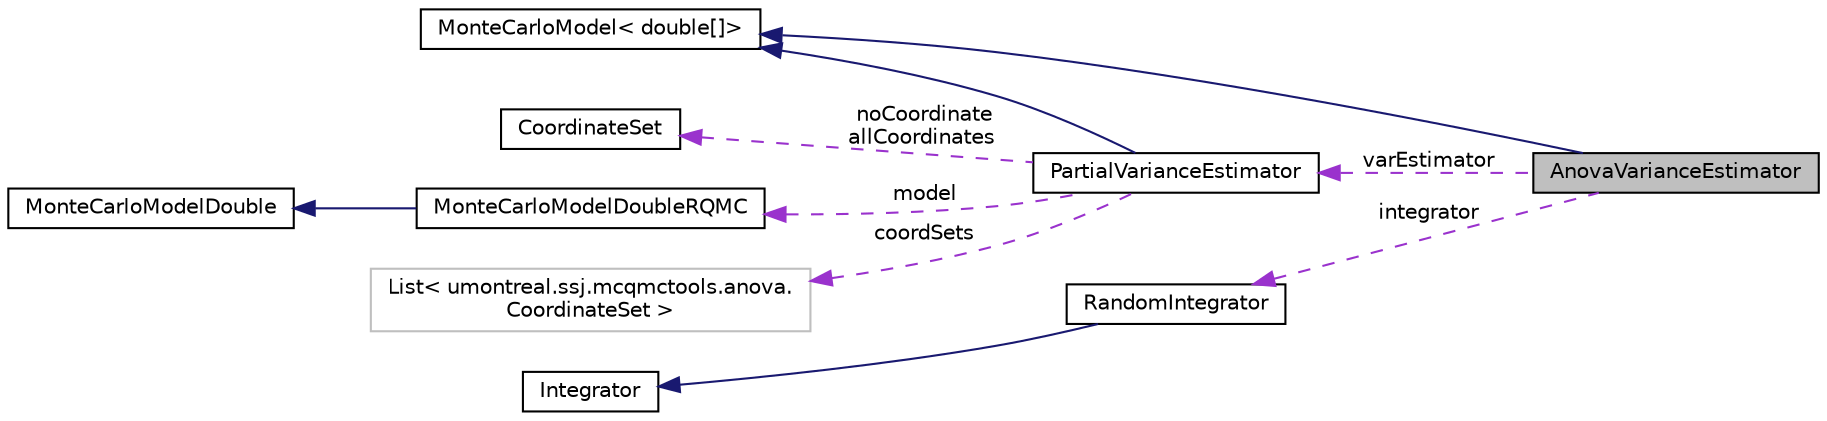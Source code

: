 digraph "AnovaVarianceEstimator"
{
 // INTERACTIVE_SVG=YES
  bgcolor="transparent";
  edge [fontname="Helvetica",fontsize="10",labelfontname="Helvetica",labelfontsize="10"];
  node [fontname="Helvetica",fontsize="10",shape=record];
  rankdir="LR";
  Node2 [label="AnovaVarianceEstimator",height=0.2,width=0.4,color="black", fillcolor="grey75", style="filled", fontcolor="black"];
  Node3 -> Node2 [dir="back",color="midnightblue",fontsize="10",style="solid",fontname="Helvetica"];
  Node3 [label="MonteCarloModel\< double[]\>",height=0.2,width=0.4,color="black",URL="$d5/d15/interfaceumontreal_1_1ssj_1_1mcqmctools_1_1MonteCarloModel.html",tooltip="An interface for a simple simulation model for which Monte Carlo (MC) or RQMC experiments are to be p..."];
  Node4 -> Node2 [dir="back",color="darkorchid3",fontsize="10",style="dashed",label=" integrator" ,fontname="Helvetica"];
  Node4 [label="RandomIntegrator",height=0.2,width=0.4,color="black",URL="$d6/dc9/interfaceumontreal_1_1ssj_1_1mcqmctools_1_1anova_1_1RandomIntegrator.html"];
  Node5 -> Node4 [dir="back",color="midnightblue",fontsize="10",style="solid",fontname="Helvetica"];
  Node5 [label="Integrator",height=0.2,width=0.4,color="black",URL="$d9/d36/interfaceumontreal_1_1ssj_1_1mcqmctools_1_1anova_1_1Integrator.html"];
  Node6 -> Node2 [dir="back",color="darkorchid3",fontsize="10",style="dashed",label=" varEstimator" ,fontname="Helvetica"];
  Node6 [label="PartialVarianceEstimator",height=0.2,width=0.4,color="black",URL="$d8/dc0/classumontreal_1_1ssj_1_1mcqmctools_1_1anova_1_1PartialVarianceEstimator.html",tooltip="Partial variance estimator. "];
  Node3 -> Node6 [dir="back",color="midnightblue",fontsize="10",style="solid",fontname="Helvetica"];
  Node7 -> Node6 [dir="back",color="darkorchid3",fontsize="10",style="dashed",label=" noCoordinate\nallCoordinates" ,fontname="Helvetica"];
  Node7 [label="CoordinateSet",height=0.2,width=0.4,color="black",URL="$d8/d61/classumontreal_1_1ssj_1_1mcqmctools_1_1anova_1_1CoordinateSet.html",tooltip="Represents a set of coordinates. "];
  Node8 -> Node6 [dir="back",color="darkorchid3",fontsize="10",style="dashed",label=" model" ,fontname="Helvetica"];
  Node8 [label="MonteCarloModelDoubleRQMC",height=0.2,width=0.4,color="black",URL="$d4/d62/interfaceumontreal_1_1ssj_1_1mcqmctools_1_1anova_1_1MonteCarloModelDoubleRQMC.html",tooltip="An interface for a simple simulation model for which Monte Carlo (MC) or RQMC experiments are to be p..."];
  Node9 -> Node8 [dir="back",color="midnightblue",fontsize="10",style="solid",fontname="Helvetica"];
  Node9 [label="MonteCarloModelDouble",height=0.2,width=0.4,color="black",URL="$d3/d2f/interfaceumontreal_1_1ssj_1_1mcqmctools_1_1MonteCarloModelDouble.html",tooltip="An interface for a very simple simulation model for which Monte Carlo (MC) and RQMC experiments are t..."];
  Node10 -> Node6 [dir="back",color="darkorchid3",fontsize="10",style="dashed",label=" coordSets" ,fontname="Helvetica"];
  Node10 [label="List\< umontreal.ssj.mcqmctools.anova.\lCoordinateSet \>",height=0.2,width=0.4,color="grey75"];
}
